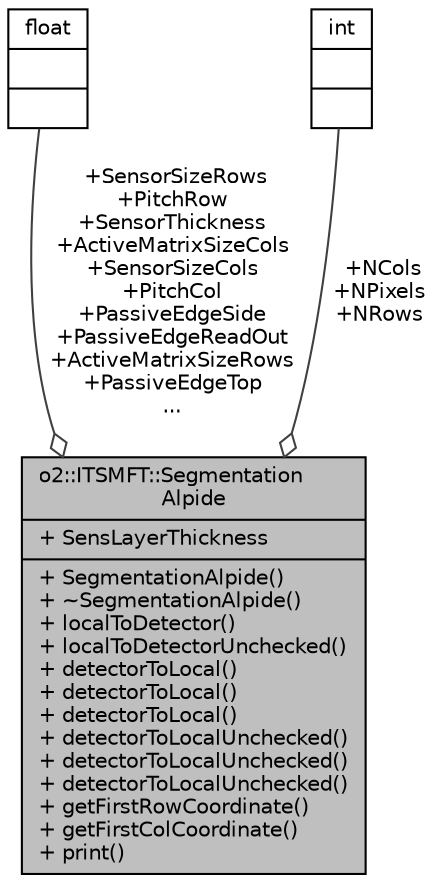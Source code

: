 digraph "o2::ITSMFT::SegmentationAlpide"
{
 // INTERACTIVE_SVG=YES
  bgcolor="transparent";
  edge [fontname="Helvetica",fontsize="10",labelfontname="Helvetica",labelfontsize="10"];
  node [fontname="Helvetica",fontsize="10",shape=record];
  Node1 [label="{o2::ITSMFT::Segmentation\lAlpide\n|+ SensLayerThickness\l|+ SegmentationAlpide()\l+ ~SegmentationAlpide()\l+ localToDetector()\l+ localToDetectorUnchecked()\l+ detectorToLocal()\l+ detectorToLocal()\l+ detectorToLocal()\l+ detectorToLocalUnchecked()\l+ detectorToLocalUnchecked()\l+ detectorToLocalUnchecked()\l+ getFirstRowCoordinate()\l+ getFirstColCoordinate()\l+ print()\l}",height=0.2,width=0.4,color="black", fillcolor="grey75", style="filled" fontcolor="black"];
  Node2 -> Node1 [color="grey25",fontsize="10",style="solid",label=" +SensorSizeRows\n+PitchRow\n+SensorThickness\n+ActiveMatrixSizeCols\n+SensorSizeCols\n+PitchCol\n+PassiveEdgeSide\n+PassiveEdgeReadOut\n+ActiveMatrixSizeRows\n+PassiveEdgeTop\n..." ,arrowhead="odiamond",fontname="Helvetica"];
  Node2 [label="{float\n||}",height=0.2,width=0.4,color="black",URL="$d4/dc3/classfloat.html"];
  Node3 -> Node1 [color="grey25",fontsize="10",style="solid",label=" +NCols\n+NPixels\n+NRows" ,arrowhead="odiamond",fontname="Helvetica"];
  Node3 [label="{int\n||}",height=0.2,width=0.4,color="black",URL="$d1/da0/classint.html"];
}

